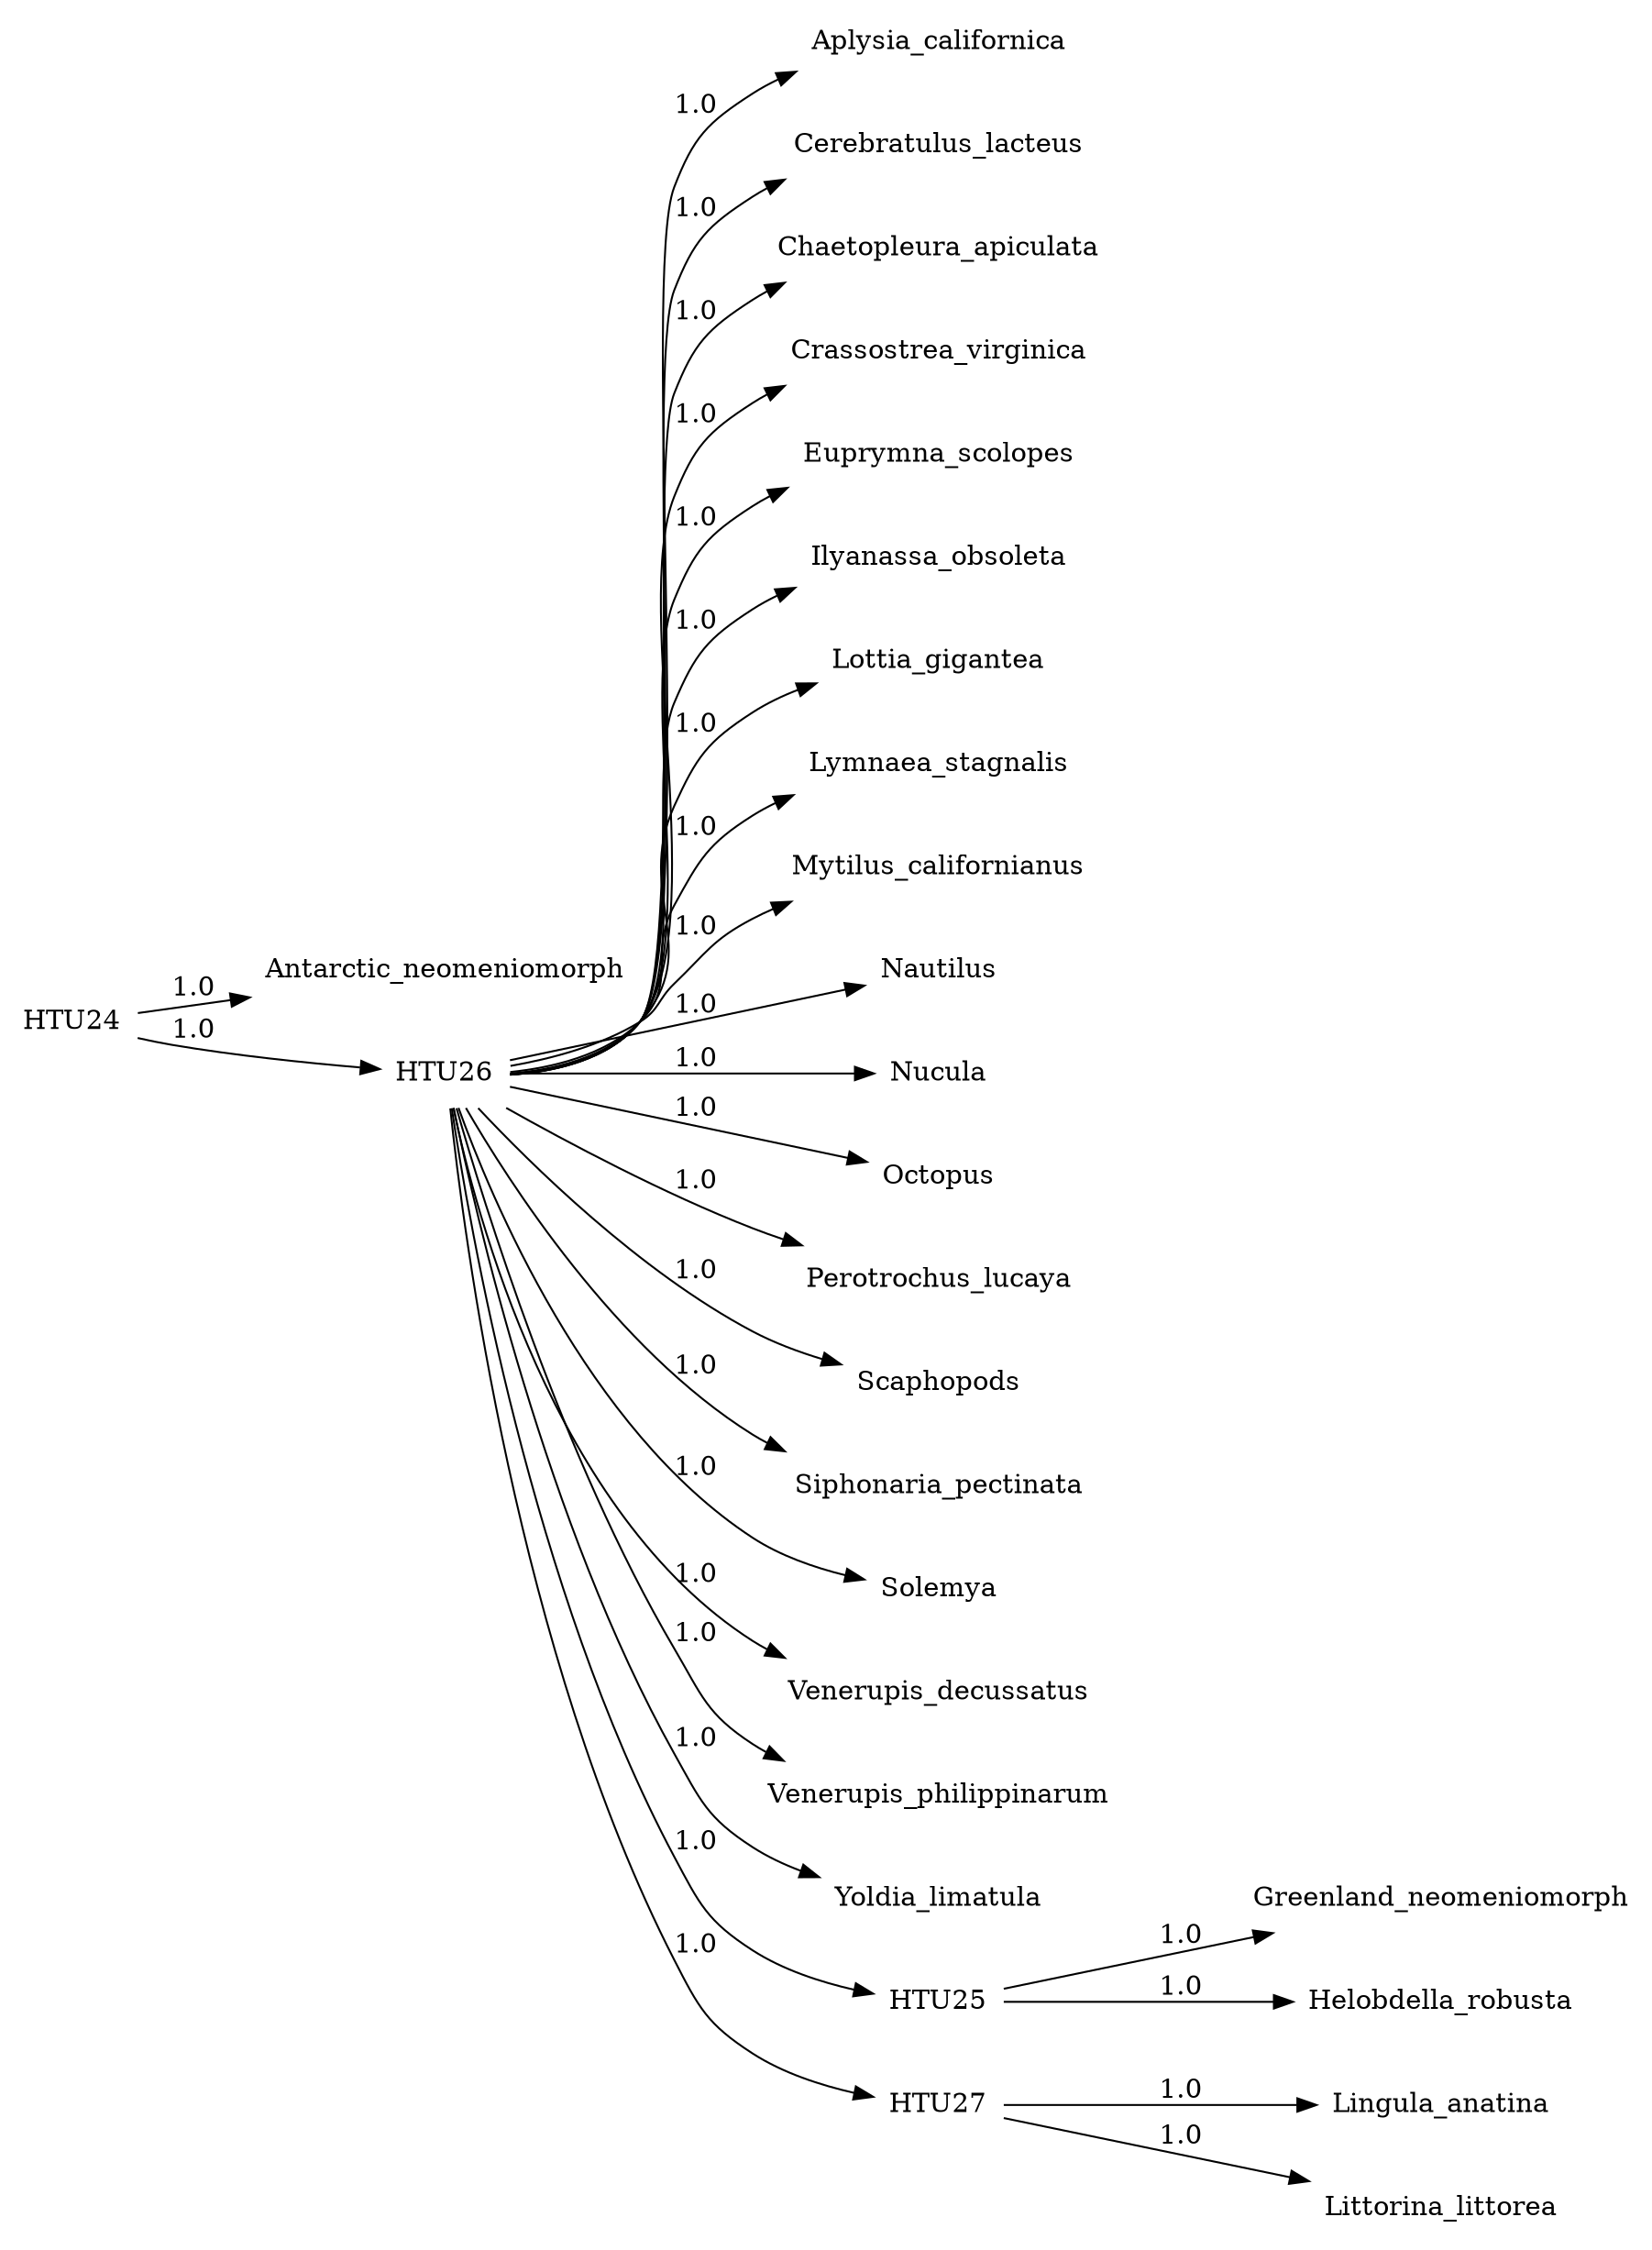 digraph G {
	rankdir = LR;	edge [colorscheme=spectral11];	node [shape = none];

    0 [label=Antarctic_neomeniomorph];
    1 [label=Aplysia_californica];
    2 [label=Cerebratulus_lacteus];
    3 [label=Chaetopleura_apiculata];
    4 [label=Crassostrea_virginica];
    5 [label=Euprymna_scolopes];
    6 [label=Greenland_neomeniomorph];
    7 [label=Helobdella_robusta];
    8 [label=Ilyanassa_obsoleta];
    9 [label=Lingula_anatina];
    10 [label=Littorina_littorea];
    11 [label=Lottia_gigantea];
    12 [label=Lymnaea_stagnalis];
    13 [label=Mytilus_californianus];
    14 [label=Nautilus];
    15 [label=Nucula];
    16 [label=Octopus];
    17 [label=Perotrochus_lucaya];
    18 [label=Scaphopods];
    19 [label=Siphonaria_pectinata];
    20 [label=Solemya];
    21 [label=Venerupis_decussatus];
    22 [label=Venerupis_philippinarum];
    23 [label=Yoldia_limatula];
    24 [label=HTU24];
    25 [label=HTU25];
    26 [label=HTU26];
    27 [label=HTU27];
    24 -> 0 [label=1.0];
    24 -> 26 [label=1.0];
    25 -> 6 [label=1.0];
    25 -> 7 [label=1.0];
    26 -> 1 [label=1.0];
    26 -> 2 [label=1.0];
    26 -> 3 [label=1.0];
    26 -> 4 [label=1.0];
    26 -> 5 [label=1.0];
    26 -> 8 [label=1.0];
    26 -> 11 [label=1.0];
    26 -> 12 [label=1.0];
    26 -> 13 [label=1.0];
    26 -> 14 [label=1.0];
    26 -> 15 [label=1.0];
    26 -> 16 [label=1.0];
    26 -> 17 [label=1.0];
    26 -> 18 [label=1.0];
    26 -> 19 [label=1.0];
    26 -> 20 [label=1.0];
    26 -> 21 [label=1.0];
    26 -> 22 [label=1.0];
    26 -> 23 [label=1.0];
    26 -> 25 [label=1.0];
    26 -> 27 [label=1.0];
    27 -> 9 [label=1.0];
    27 -> 10 [label=1.0];
}
//0.0
